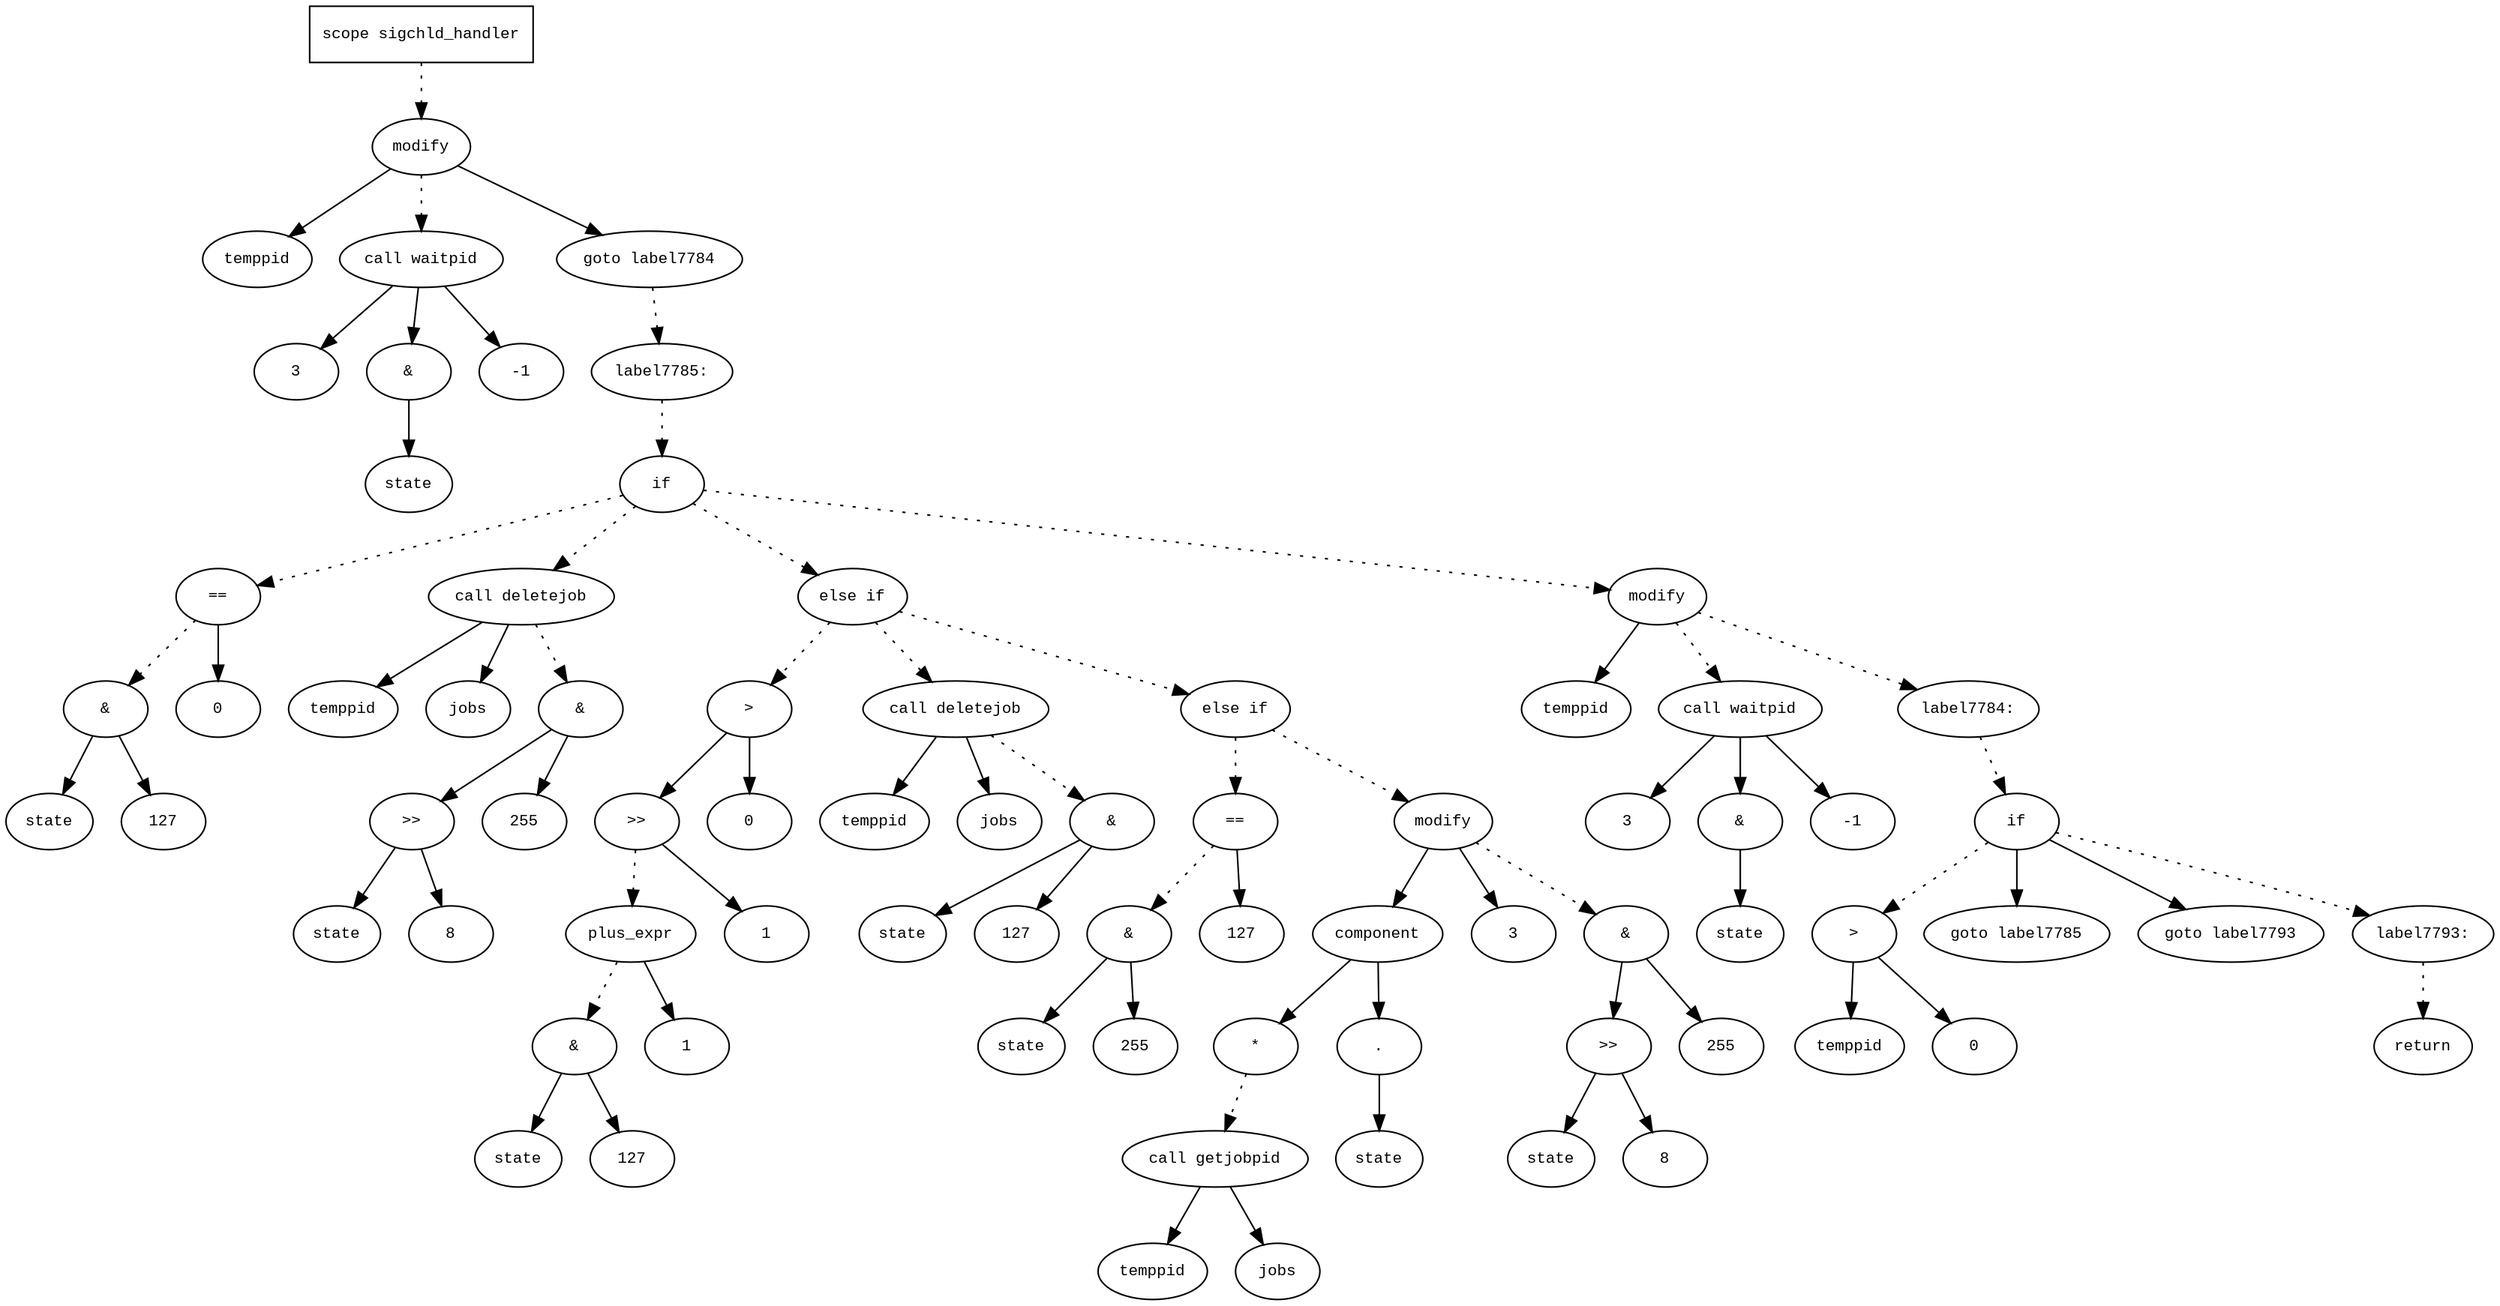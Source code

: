digraph AST {
  graph [fontname="Times New Roman",fontsize=10];
  node  [fontname="Courier New",fontsize=10];
  edge  [fontname="Times New Roman",fontsize=10];

  node1 [label="scope sigchld_handler",shape=box];
  node2 [label="modify",shape=ellipse];
  node3 [label="temppid",shape=ellipse];
  node2 -> node3;
  node4 [label="call waitpid",shape=ellipse];
  node5 [label="3",shape=ellipse];
  node4 -> node5;
  node6 [label="&",shape=ellipse];
  node4 -> node6;
  node7 [label="state",shape=ellipse];
  node6 -> node7;
  node8 [label="-1",shape=ellipse];
  node4 -> node8;
  node2 -> node4 [style=dotted];
  node1 -> node2 [style=dotted];
  node9 [label="goto label7784",shape=ellipse];
  node2 -> node9;
  node10 [label="label7785:",shape=ellipse];
  node9 -> node10 [style=dotted];
  node11 [label="if",shape=ellipse];
  node10 -> node11 [style=dotted];
  node12 [label="==",shape=ellipse];
  node13 [label="&",shape=ellipse];
  node14 [label="state",shape=ellipse];
  node13 -> node14;
  node15 [label="127",shape=ellipse];
  node13 -> node15;
  node12 -> node13 [style=dotted];
  node16 [label="0",shape=ellipse];
  node12 -> node16;
  node11 -> node12 [style=dotted];
  node17 [label="call deletejob",shape=ellipse];
  node18 [label="temppid",shape=ellipse];
  node17 -> node18;
  node19 [label="jobs",shape=ellipse];
  node17 -> node19;
  node11 -> node17 [style=dotted];
  node20 [label="&",shape=ellipse];
  node21 [label=">>",shape=ellipse];
  node22 [label="state",shape=ellipse];
  node21 -> node22;
  node23 [label="8",shape=ellipse];
  node21 -> node23;
  node20 -> node21;
  node24 [label="255",shape=ellipse];
  node20 -> node24;
  node17 -> node20 [style=dotted];
  node25 [label="else if",shape=ellipse];
  node11 -> node25 [style=dotted];
  node26 [label=">",shape=ellipse];
  node27 [label=">>",shape=ellipse];
  node28 [label="plus_expr",shape=ellipse];
  node29 [label="&",shape=ellipse];
  node30 [label="state",shape=ellipse];
  node29 -> node30;
  node31 [label="127",shape=ellipse];
  node29 -> node31;
  node28 -> node29 [style=dotted];
  node32 [label="1",shape=ellipse];
  node28 -> node32;
  node27 -> node28 [style=dotted];
  node33 [label="1",shape=ellipse];
  node27 -> node33;
  node26 -> node27;
  node34 [label="0",shape=ellipse];
  node26 -> node34;
  node25 -> node26 [style=dotted];
  node35 [label="call deletejob",shape=ellipse];
  node36 [label="temppid",shape=ellipse];
  node35 -> node36;
  node37 [label="jobs",shape=ellipse];
  node35 -> node37;
  node25 -> node35 [style=dotted];
  node38 [label="&",shape=ellipse];
  node39 [label="state",shape=ellipse];
  node38 -> node39;
  node40 [label="127",shape=ellipse];
  node38 -> node40;
  node35 -> node38 [style=dotted];
  node41 [label="else if",shape=ellipse];
  node25 -> node41 [style=dotted];
  node42 [label="==",shape=ellipse];
  node43 [label="&",shape=ellipse];
  node44 [label="state",shape=ellipse];
  node43 -> node44;
  node45 [label="255",shape=ellipse];
  node43 -> node45;
  node42 -> node43 [style=dotted];
  node46 [label="127",shape=ellipse];
  node42 -> node46;
  node41 -> node42 [style=dotted];
  node47 [label="modify",shape=ellipse];
  node48 [label="component",shape=ellipse];
  node47 -> node48;
  node49 [label="*",shape=ellipse];
  node50 [label="call getjobpid",shape=ellipse];
  node51 [label="temppid",shape=ellipse];
  node50 -> node51;
  node52 [label="jobs",shape=ellipse];
  node50 -> node52;
  node49 -> node50 [style=dotted];
  node48 -> node49;
  node53 [label=".",shape=ellipse];
  node48 -> node53;
  node54 [label="state",shape=ellipse];
  node53 -> node54;
  node55 [label="3",shape=ellipse];
  node47 -> node55;
  node41 -> node47 [style=dotted];
  node56 [label="&",shape=ellipse];
  node57 [label=">>",shape=ellipse];
  node58 [label="state",shape=ellipse];
  node57 -> node58;
  node59 [label="8",shape=ellipse];
  node57 -> node59;
  node56 -> node57;
  node60 [label="255",shape=ellipse];
  node56 -> node60;
  node47 -> node56 [style=dotted];
  node61 [label="modify",shape=ellipse];
  node62 [label="temppid",shape=ellipse];
  node61 -> node62;
  node63 [label="call waitpid",shape=ellipse];
  node64 [label="3",shape=ellipse];
  node63 -> node64;
  node65 [label="&",shape=ellipse];
  node63 -> node65;
  node66 [label="state",shape=ellipse];
  node65 -> node66;
  node67 [label="-1",shape=ellipse];
  node63 -> node67;
  node61 -> node63 [style=dotted];
  node11 -> node61 [style=dotted];
  node68 [label="label7784:",shape=ellipse];
  node61 -> node68 [style=dotted];
  node69 [label="if",shape=ellipse];
  node68 -> node69 [style=dotted];
  node70 [label=">",shape=ellipse];
  node71 [label="temppid",shape=ellipse];
  node70 -> node71;
  node72 [label="0",shape=ellipse];
  node70 -> node72;
  node69 -> node70 [style=dotted];
  node73 [label="goto label7785",shape=ellipse];
  node69 -> node73;
  node74 [label="goto label7793",shape=ellipse];
  node69 -> node74;
  node75 [label="label7793:",shape=ellipse];
  node69 -> node75 [style=dotted];
  node76 [label="return",shape=ellipse];
  node75 -> node76 [style=dotted];
} 